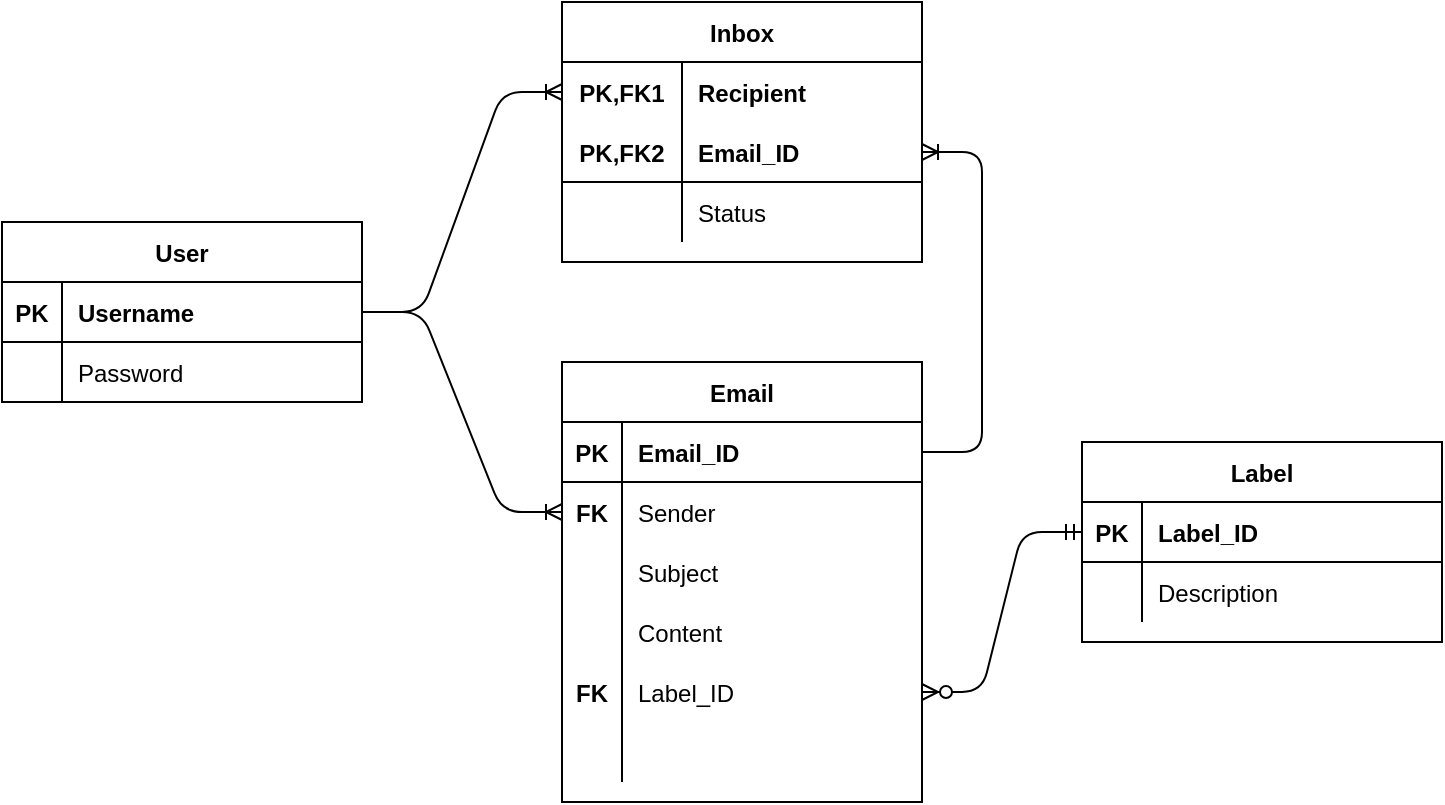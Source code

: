 <mxfile version="13.9.9" type="device"><diagram id="wk7egs37i9R9kM-wkFA6" name="Page-1"><mxGraphModel dx="864" dy="499" grid="1" gridSize="10" guides="1" tooltips="1" connect="1" arrows="1" fold="1" page="1" pageScale="1" pageWidth="827" pageHeight="1169" math="0" shadow="0"><root><mxCell id="0"/><mxCell id="1" parent="0"/><mxCell id="u0LEsDa5KCcCyG65HWk4-1" value="User" style="shape=table;startSize=30;container=1;collapsible=1;childLayout=tableLayout;fixedRows=1;rowLines=0;fontStyle=1;align=center;resizeLast=1;" vertex="1" parent="1"><mxGeometry x="30" y="150" width="180" height="90" as="geometry"/></mxCell><mxCell id="u0LEsDa5KCcCyG65HWk4-2" value="" style="shape=partialRectangle;collapsible=0;dropTarget=0;pointerEvents=0;fillColor=none;top=0;left=0;bottom=1;right=0;points=[[0,0.5],[1,0.5]];portConstraint=eastwest;" vertex="1" parent="u0LEsDa5KCcCyG65HWk4-1"><mxGeometry y="30" width="180" height="30" as="geometry"/></mxCell><mxCell id="u0LEsDa5KCcCyG65HWk4-3" value="PK" style="shape=partialRectangle;connectable=0;fillColor=none;top=0;left=0;bottom=0;right=0;fontStyle=1;overflow=hidden;" vertex="1" parent="u0LEsDa5KCcCyG65HWk4-2"><mxGeometry width="30" height="30" as="geometry"/></mxCell><mxCell id="u0LEsDa5KCcCyG65HWk4-4" value="Username" style="shape=partialRectangle;connectable=0;fillColor=none;top=0;left=0;bottom=0;right=0;align=left;spacingLeft=6;fontStyle=1;overflow=hidden;strokeColor=none;" vertex="1" parent="u0LEsDa5KCcCyG65HWk4-2"><mxGeometry x="30" width="150" height="30" as="geometry"/></mxCell><mxCell id="u0LEsDa5KCcCyG65HWk4-5" value="" style="shape=partialRectangle;collapsible=0;dropTarget=0;pointerEvents=0;fillColor=none;top=0;left=0;bottom=0;right=0;points=[[0,0.5],[1,0.5]];portConstraint=eastwest;" vertex="1" parent="u0LEsDa5KCcCyG65HWk4-1"><mxGeometry y="60" width="180" height="30" as="geometry"/></mxCell><mxCell id="u0LEsDa5KCcCyG65HWk4-6" value="" style="shape=partialRectangle;connectable=0;fillColor=none;top=0;left=0;bottom=0;right=0;editable=1;overflow=hidden;" vertex="1" parent="u0LEsDa5KCcCyG65HWk4-5"><mxGeometry width="30" height="30" as="geometry"/></mxCell><mxCell id="u0LEsDa5KCcCyG65HWk4-7" value="Password" style="shape=partialRectangle;connectable=0;fillColor=none;top=0;left=0;bottom=0;right=0;align=left;spacingLeft=6;overflow=hidden;" vertex="1" parent="u0LEsDa5KCcCyG65HWk4-5"><mxGeometry x="30" width="150" height="30" as="geometry"/></mxCell><mxCell id="u0LEsDa5KCcCyG65HWk4-27" value="Label" style="shape=table;startSize=30;container=1;collapsible=1;childLayout=tableLayout;fixedRows=1;rowLines=0;fontStyle=1;align=center;resizeLast=1;" vertex="1" parent="1"><mxGeometry x="570" y="260" width="180" height="100" as="geometry"/></mxCell><mxCell id="u0LEsDa5KCcCyG65HWk4-28" value="" style="shape=partialRectangle;collapsible=0;dropTarget=0;pointerEvents=0;fillColor=none;top=0;left=0;bottom=1;right=0;points=[[0,0.5],[1,0.5]];portConstraint=eastwest;" vertex="1" parent="u0LEsDa5KCcCyG65HWk4-27"><mxGeometry y="30" width="180" height="30" as="geometry"/></mxCell><mxCell id="u0LEsDa5KCcCyG65HWk4-29" value="PK" style="shape=partialRectangle;connectable=0;fillColor=none;top=0;left=0;bottom=0;right=0;fontStyle=1;overflow=hidden;" vertex="1" parent="u0LEsDa5KCcCyG65HWk4-28"><mxGeometry width="30" height="30" as="geometry"/></mxCell><mxCell id="u0LEsDa5KCcCyG65HWk4-30" value="Label_ID" style="shape=partialRectangle;connectable=0;fillColor=none;top=0;left=0;bottom=0;right=0;align=left;spacingLeft=6;fontStyle=1;overflow=hidden;" vertex="1" parent="u0LEsDa5KCcCyG65HWk4-28"><mxGeometry x="30" width="150" height="30" as="geometry"/></mxCell><mxCell id="u0LEsDa5KCcCyG65HWk4-31" value="" style="shape=partialRectangle;collapsible=0;dropTarget=0;pointerEvents=0;fillColor=none;top=0;left=0;bottom=0;right=0;points=[[0,0.5],[1,0.5]];portConstraint=eastwest;" vertex="1" parent="u0LEsDa5KCcCyG65HWk4-27"><mxGeometry y="60" width="180" height="30" as="geometry"/></mxCell><mxCell id="u0LEsDa5KCcCyG65HWk4-32" value="" style="shape=partialRectangle;connectable=0;fillColor=none;top=0;left=0;bottom=0;right=0;editable=1;overflow=hidden;" vertex="1" parent="u0LEsDa5KCcCyG65HWk4-31"><mxGeometry width="30" height="30" as="geometry"/></mxCell><mxCell id="u0LEsDa5KCcCyG65HWk4-33" value="Description" style="shape=partialRectangle;connectable=0;fillColor=none;top=0;left=0;bottom=0;right=0;align=left;spacingLeft=6;overflow=hidden;" vertex="1" parent="u0LEsDa5KCcCyG65HWk4-31"><mxGeometry x="30" width="150" height="30" as="geometry"/></mxCell><mxCell id="u0LEsDa5KCcCyG65HWk4-53" value="Inbox" style="shape=table;startSize=30;container=1;collapsible=1;childLayout=tableLayout;fixedRows=1;rowLines=0;fontStyle=1;align=center;resizeLast=1;" vertex="1" parent="1"><mxGeometry x="310" y="40" width="180" height="130" as="geometry"/></mxCell><mxCell id="u0LEsDa5KCcCyG65HWk4-54" value="" style="shape=partialRectangle;collapsible=0;dropTarget=0;pointerEvents=0;fillColor=none;top=0;left=0;bottom=0;right=0;points=[[0,0.5],[1,0.5]];portConstraint=eastwest;" vertex="1" parent="u0LEsDa5KCcCyG65HWk4-53"><mxGeometry y="30" width="180" height="30" as="geometry"/></mxCell><mxCell id="u0LEsDa5KCcCyG65HWk4-55" value="PK,FK1" style="shape=partialRectangle;connectable=0;fillColor=none;top=0;left=0;bottom=0;right=0;fontStyle=1;overflow=hidden;" vertex="1" parent="u0LEsDa5KCcCyG65HWk4-54"><mxGeometry width="60" height="30" as="geometry"/></mxCell><mxCell id="u0LEsDa5KCcCyG65HWk4-56" value="Recipient" style="shape=partialRectangle;connectable=0;fillColor=none;top=0;left=0;bottom=0;right=0;align=left;spacingLeft=6;fontStyle=1;overflow=hidden;" vertex="1" parent="u0LEsDa5KCcCyG65HWk4-54"><mxGeometry x="60" width="120" height="30" as="geometry"/></mxCell><mxCell id="u0LEsDa5KCcCyG65HWk4-57" value="" style="shape=partialRectangle;collapsible=0;dropTarget=0;pointerEvents=0;fillColor=none;top=0;left=0;bottom=1;right=0;points=[[0,0.5],[1,0.5]];portConstraint=eastwest;" vertex="1" parent="u0LEsDa5KCcCyG65HWk4-53"><mxGeometry y="60" width="180" height="30" as="geometry"/></mxCell><mxCell id="u0LEsDa5KCcCyG65HWk4-58" value="PK,FK2" style="shape=partialRectangle;connectable=0;fillColor=none;top=0;left=0;bottom=0;right=0;fontStyle=1;overflow=hidden;" vertex="1" parent="u0LEsDa5KCcCyG65HWk4-57"><mxGeometry width="60" height="30" as="geometry"/></mxCell><mxCell id="u0LEsDa5KCcCyG65HWk4-59" value="Email_ID" style="shape=partialRectangle;connectable=0;fillColor=none;top=0;left=0;bottom=0;right=0;align=left;spacingLeft=6;fontStyle=1;overflow=hidden;" vertex="1" parent="u0LEsDa5KCcCyG65HWk4-57"><mxGeometry x="60" width="120" height="30" as="geometry"/></mxCell><mxCell id="u0LEsDa5KCcCyG65HWk4-60" value="" style="shape=partialRectangle;collapsible=0;dropTarget=0;pointerEvents=0;fillColor=none;top=0;left=0;bottom=0;right=0;points=[[0,0.5],[1,0.5]];portConstraint=eastwest;" vertex="1" parent="u0LEsDa5KCcCyG65HWk4-53"><mxGeometry y="90" width="180" height="30" as="geometry"/></mxCell><mxCell id="u0LEsDa5KCcCyG65HWk4-61" value="" style="shape=partialRectangle;connectable=0;fillColor=none;top=0;left=0;bottom=0;right=0;editable=1;overflow=hidden;" vertex="1" parent="u0LEsDa5KCcCyG65HWk4-60"><mxGeometry width="60" height="30" as="geometry"/></mxCell><mxCell id="u0LEsDa5KCcCyG65HWk4-62" value="Status" style="shape=partialRectangle;connectable=0;fillColor=none;top=0;left=0;bottom=0;right=0;align=left;spacingLeft=6;overflow=hidden;" vertex="1" parent="u0LEsDa5KCcCyG65HWk4-60"><mxGeometry x="60" width="120" height="30" as="geometry"/></mxCell><mxCell id="u0LEsDa5KCcCyG65HWk4-82" value="Email" style="shape=table;startSize=30;container=1;collapsible=1;childLayout=tableLayout;fixedRows=1;rowLines=0;fontStyle=1;align=center;resizeLast=1;strokeColor=#000000;fillColor=none;" vertex="1" parent="1"><mxGeometry x="310" y="220" width="180" height="220" as="geometry"/></mxCell><mxCell id="u0LEsDa5KCcCyG65HWk4-83" value="" style="shape=partialRectangle;collapsible=0;dropTarget=0;pointerEvents=0;fillColor=none;top=0;left=0;bottom=1;right=0;points=[[0,0.5],[1,0.5]];portConstraint=eastwest;" vertex="1" parent="u0LEsDa5KCcCyG65HWk4-82"><mxGeometry y="30" width="180" height="30" as="geometry"/></mxCell><mxCell id="u0LEsDa5KCcCyG65HWk4-84" value="PK" style="shape=partialRectangle;connectable=0;fillColor=none;top=0;left=0;bottom=0;right=0;fontStyle=1;overflow=hidden;" vertex="1" parent="u0LEsDa5KCcCyG65HWk4-83"><mxGeometry width="30" height="30" as="geometry"/></mxCell><mxCell id="u0LEsDa5KCcCyG65HWk4-85" value="Email_ID" style="shape=partialRectangle;connectable=0;fillColor=none;top=0;left=0;bottom=0;right=0;align=left;spacingLeft=6;fontStyle=1;overflow=hidden;" vertex="1" parent="u0LEsDa5KCcCyG65HWk4-83"><mxGeometry x="30" width="150" height="30" as="geometry"/></mxCell><mxCell id="u0LEsDa5KCcCyG65HWk4-86" value="" style="shape=partialRectangle;collapsible=0;dropTarget=0;pointerEvents=0;fillColor=none;top=0;left=0;bottom=0;right=0;points=[[0,0.5],[1,0.5]];portConstraint=eastwest;" vertex="1" parent="u0LEsDa5KCcCyG65HWk4-82"><mxGeometry y="60" width="180" height="30" as="geometry"/></mxCell><mxCell id="u0LEsDa5KCcCyG65HWk4-87" value="FK" style="shape=partialRectangle;connectable=0;fillColor=none;top=0;left=0;bottom=0;right=0;editable=1;overflow=hidden;fontStyle=1" vertex="1" parent="u0LEsDa5KCcCyG65HWk4-86"><mxGeometry width="30" height="30" as="geometry"/></mxCell><mxCell id="u0LEsDa5KCcCyG65HWk4-88" value="Sender" style="shape=partialRectangle;connectable=0;fillColor=none;top=0;left=0;bottom=0;right=0;align=left;spacingLeft=6;overflow=hidden;" vertex="1" parent="u0LEsDa5KCcCyG65HWk4-86"><mxGeometry x="30" width="150" height="30" as="geometry"/></mxCell><mxCell id="u0LEsDa5KCcCyG65HWk4-89" value="" style="shape=partialRectangle;collapsible=0;dropTarget=0;pointerEvents=0;fillColor=none;top=0;left=0;bottom=0;right=0;points=[[0,0.5],[1,0.5]];portConstraint=eastwest;" vertex="1" parent="u0LEsDa5KCcCyG65HWk4-82"><mxGeometry y="90" width="180" height="30" as="geometry"/></mxCell><mxCell id="u0LEsDa5KCcCyG65HWk4-90" value="" style="shape=partialRectangle;connectable=0;fillColor=none;top=0;left=0;bottom=0;right=0;editable=1;overflow=hidden;" vertex="1" parent="u0LEsDa5KCcCyG65HWk4-89"><mxGeometry width="30" height="30" as="geometry"/></mxCell><mxCell id="u0LEsDa5KCcCyG65HWk4-91" value="Subject" style="shape=partialRectangle;connectable=0;fillColor=none;top=0;left=0;bottom=0;right=0;align=left;spacingLeft=6;overflow=hidden;" vertex="1" parent="u0LEsDa5KCcCyG65HWk4-89"><mxGeometry x="30" width="150" height="30" as="geometry"/></mxCell><mxCell id="u0LEsDa5KCcCyG65HWk4-92" value="" style="shape=partialRectangle;collapsible=0;dropTarget=0;pointerEvents=0;fillColor=none;top=0;left=0;bottom=0;right=0;points=[[0,0.5],[1,0.5]];portConstraint=eastwest;" vertex="1" parent="u0LEsDa5KCcCyG65HWk4-82"><mxGeometry y="120" width="180" height="30" as="geometry"/></mxCell><mxCell id="u0LEsDa5KCcCyG65HWk4-93" value="" style="shape=partialRectangle;connectable=0;fillColor=none;top=0;left=0;bottom=0;right=0;editable=1;overflow=hidden;" vertex="1" parent="u0LEsDa5KCcCyG65HWk4-92"><mxGeometry width="30" height="30" as="geometry"/></mxCell><mxCell id="u0LEsDa5KCcCyG65HWk4-94" value="Content" style="shape=partialRectangle;connectable=0;fillColor=none;top=0;left=0;bottom=0;right=0;align=left;spacingLeft=6;overflow=hidden;" vertex="1" parent="u0LEsDa5KCcCyG65HWk4-92"><mxGeometry x="30" width="150" height="30" as="geometry"/></mxCell><mxCell id="u0LEsDa5KCcCyG65HWk4-98" style="shape=partialRectangle;collapsible=0;dropTarget=0;pointerEvents=0;fillColor=none;top=0;left=0;bottom=0;right=0;points=[[0,0.5],[1,0.5]];portConstraint=eastwest;" vertex="1" parent="u0LEsDa5KCcCyG65HWk4-82"><mxGeometry y="150" width="180" height="30" as="geometry"/></mxCell><mxCell id="u0LEsDa5KCcCyG65HWk4-99" value="FK" style="shape=partialRectangle;connectable=0;fillColor=none;top=0;left=0;bottom=0;right=0;editable=1;overflow=hidden;fontStyle=1" vertex="1" parent="u0LEsDa5KCcCyG65HWk4-98"><mxGeometry width="30" height="30" as="geometry"/></mxCell><mxCell id="u0LEsDa5KCcCyG65HWk4-100" value="Label_ID" style="shape=partialRectangle;connectable=0;fillColor=none;top=0;left=0;bottom=0;right=0;align=left;spacingLeft=6;overflow=hidden;" vertex="1" parent="u0LEsDa5KCcCyG65HWk4-98"><mxGeometry x="30" width="150" height="30" as="geometry"/></mxCell><mxCell id="u0LEsDa5KCcCyG65HWk4-95" style="shape=partialRectangle;collapsible=0;dropTarget=0;pointerEvents=0;fillColor=none;top=0;left=0;bottom=0;right=0;points=[[0,0.5],[1,0.5]];portConstraint=eastwest;" vertex="1" parent="u0LEsDa5KCcCyG65HWk4-82"><mxGeometry y="180" width="180" height="30" as="geometry"/></mxCell><mxCell id="u0LEsDa5KCcCyG65HWk4-96" style="shape=partialRectangle;connectable=0;fillColor=none;top=0;left=0;bottom=0;right=0;editable=1;overflow=hidden;" vertex="1" parent="u0LEsDa5KCcCyG65HWk4-95"><mxGeometry width="30" height="30" as="geometry"/></mxCell><mxCell id="u0LEsDa5KCcCyG65HWk4-97" style="shape=partialRectangle;connectable=0;fillColor=none;top=0;left=0;bottom=0;right=0;align=left;spacingLeft=6;overflow=hidden;" vertex="1" parent="u0LEsDa5KCcCyG65HWk4-95"><mxGeometry x="30" width="150" height="30" as="geometry"/></mxCell><mxCell id="u0LEsDa5KCcCyG65HWk4-101" value="" style="edgeStyle=entityRelationEdgeStyle;fontSize=12;html=1;endArrow=ERoneToMany;exitX=1;exitY=0.5;exitDx=0;exitDy=0;" edge="1" parent="1" source="u0LEsDa5KCcCyG65HWk4-2" target="u0LEsDa5KCcCyG65HWk4-86"><mxGeometry width="100" height="100" relative="1" as="geometry"><mxPoint x="360" y="320" as="sourcePoint"/><mxPoint x="460" y="220" as="targetPoint"/></mxGeometry></mxCell><mxCell id="u0LEsDa5KCcCyG65HWk4-102" value="" style="edgeStyle=entityRelationEdgeStyle;fontSize=12;html=1;endArrow=ERzeroToMany;startArrow=ERmandOne;exitX=0;exitY=0.5;exitDx=0;exitDy=0;" edge="1" parent="1" source="u0LEsDa5KCcCyG65HWk4-28" target="u0LEsDa5KCcCyG65HWk4-98"><mxGeometry width="100" height="100" relative="1" as="geometry"><mxPoint x="360" y="320" as="sourcePoint"/><mxPoint x="460" y="220" as="targetPoint"/></mxGeometry></mxCell><mxCell id="u0LEsDa5KCcCyG65HWk4-103" value="" style="edgeStyle=entityRelationEdgeStyle;fontSize=12;html=1;endArrow=ERoneToMany;entryX=0;entryY=0.5;entryDx=0;entryDy=0;" edge="1" parent="1" source="u0LEsDa5KCcCyG65HWk4-2" target="u0LEsDa5KCcCyG65HWk4-54"><mxGeometry width="100" height="100" relative="1" as="geometry"><mxPoint x="210" y="270" as="sourcePoint"/><mxPoint x="310" y="170" as="targetPoint"/></mxGeometry></mxCell><mxCell id="u0LEsDa5KCcCyG65HWk4-106" value="" style="edgeStyle=entityRelationEdgeStyle;fontSize=12;html=1;endArrow=ERoneToMany;exitX=1;exitY=0.5;exitDx=0;exitDy=0;" edge="1" parent="1" source="u0LEsDa5KCcCyG65HWk4-83" target="u0LEsDa5KCcCyG65HWk4-57"><mxGeometry width="100" height="100" relative="1" as="geometry"><mxPoint x="530" y="210" as="sourcePoint"/><mxPoint x="630" y="110" as="targetPoint"/></mxGeometry></mxCell></root></mxGraphModel></diagram></mxfile>